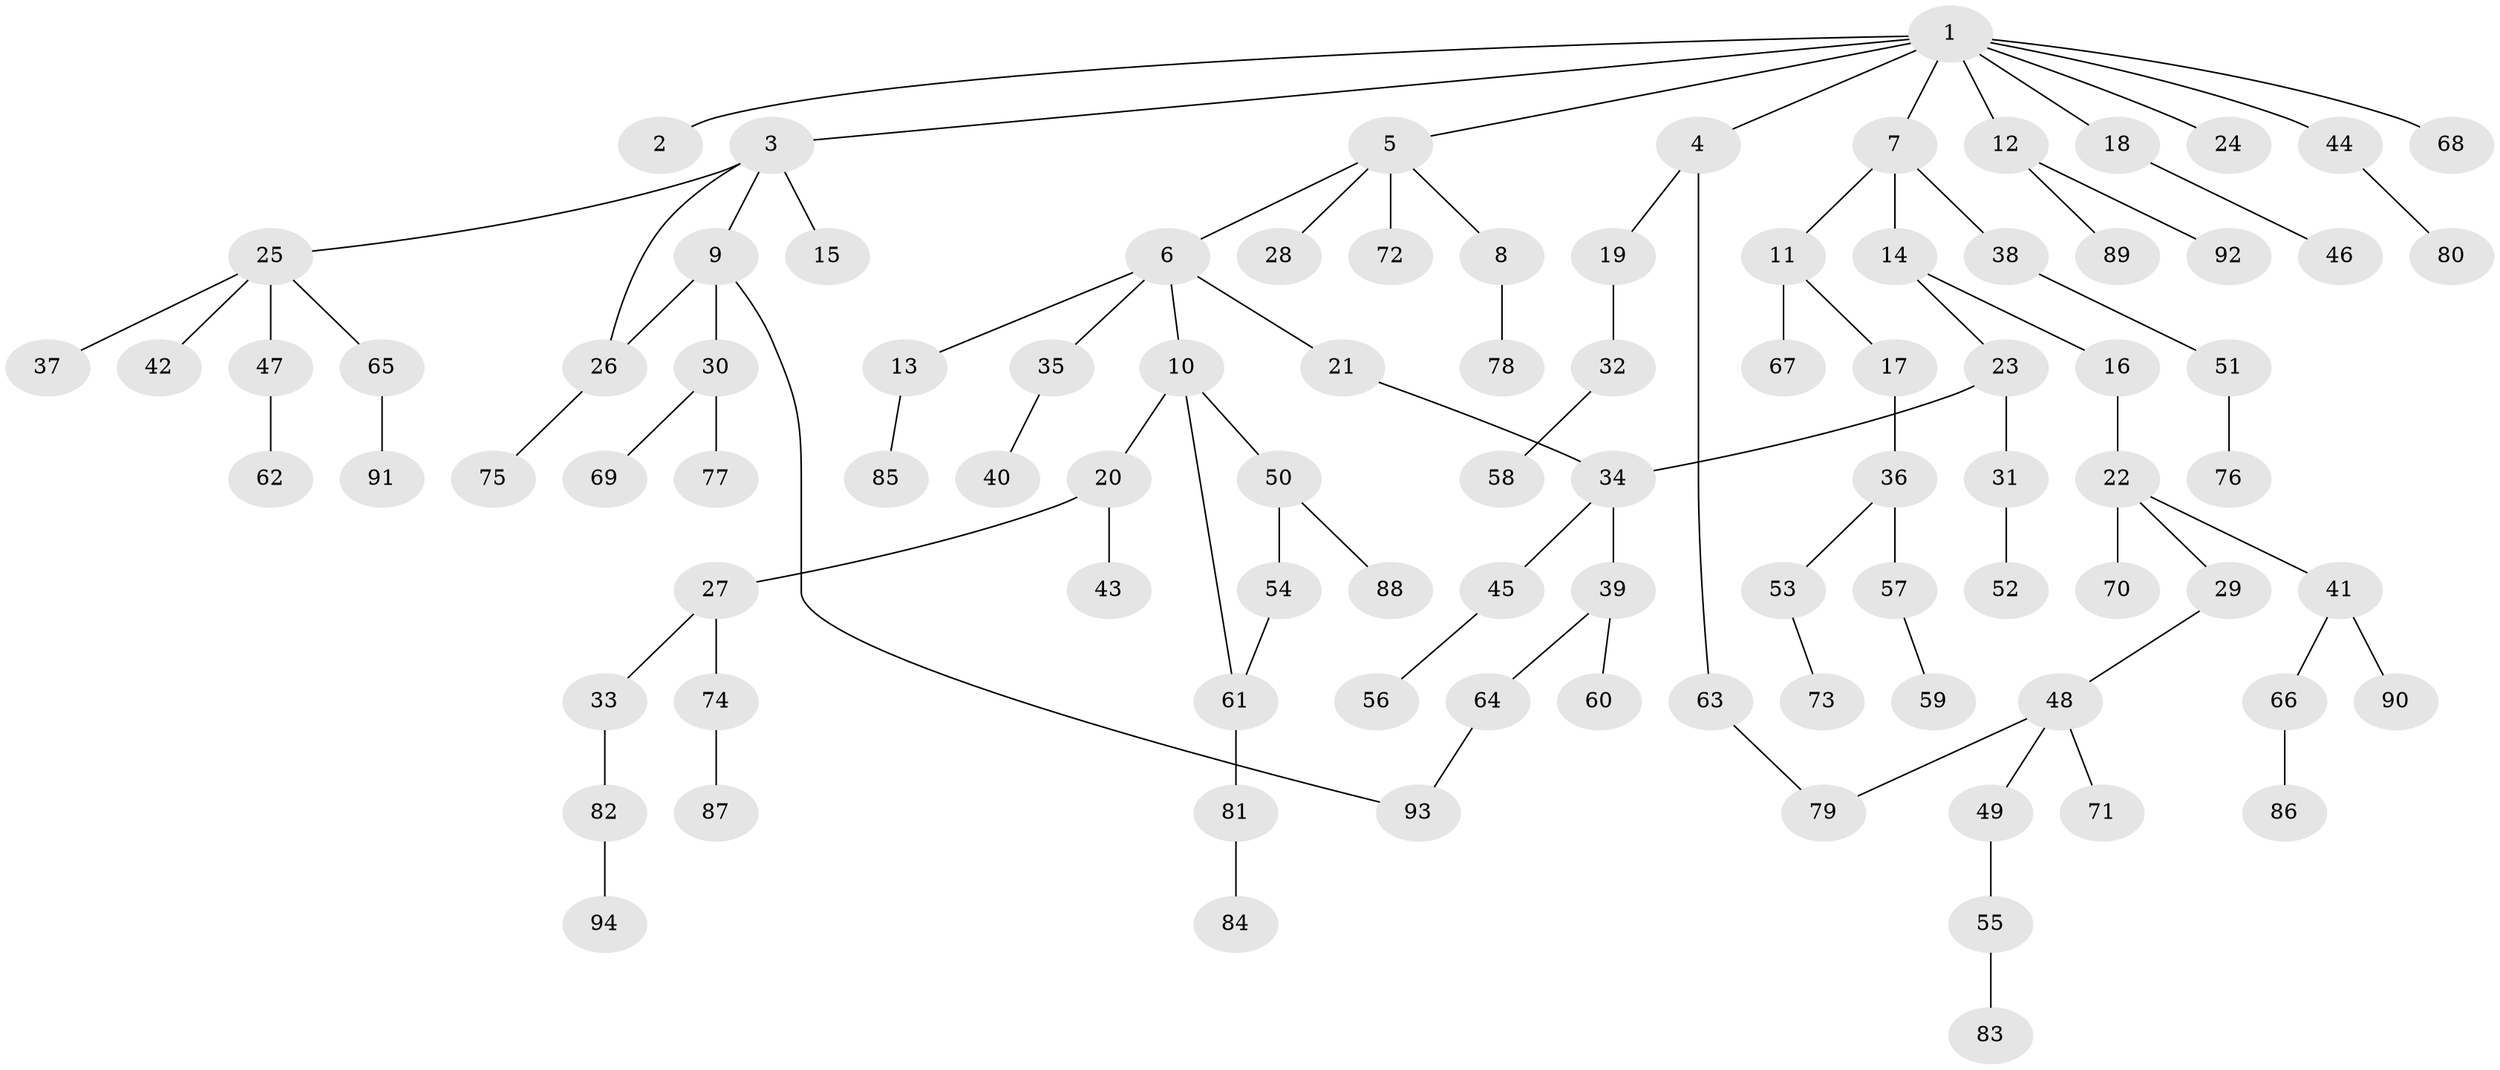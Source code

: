 // Generated by graph-tools (version 1.1) at 2025/01/03/09/25 03:01:09]
// undirected, 94 vertices, 98 edges
graph export_dot {
graph [start="1"]
  node [color=gray90,style=filled];
  1;
  2;
  3;
  4;
  5;
  6;
  7;
  8;
  9;
  10;
  11;
  12;
  13;
  14;
  15;
  16;
  17;
  18;
  19;
  20;
  21;
  22;
  23;
  24;
  25;
  26;
  27;
  28;
  29;
  30;
  31;
  32;
  33;
  34;
  35;
  36;
  37;
  38;
  39;
  40;
  41;
  42;
  43;
  44;
  45;
  46;
  47;
  48;
  49;
  50;
  51;
  52;
  53;
  54;
  55;
  56;
  57;
  58;
  59;
  60;
  61;
  62;
  63;
  64;
  65;
  66;
  67;
  68;
  69;
  70;
  71;
  72;
  73;
  74;
  75;
  76;
  77;
  78;
  79;
  80;
  81;
  82;
  83;
  84;
  85;
  86;
  87;
  88;
  89;
  90;
  91;
  92;
  93;
  94;
  1 -- 2;
  1 -- 3;
  1 -- 4;
  1 -- 5;
  1 -- 7;
  1 -- 12;
  1 -- 18;
  1 -- 24;
  1 -- 44;
  1 -- 68;
  3 -- 9;
  3 -- 15;
  3 -- 25;
  3 -- 26;
  4 -- 19;
  4 -- 63;
  5 -- 6;
  5 -- 8;
  5 -- 28;
  5 -- 72;
  6 -- 10;
  6 -- 13;
  6 -- 21;
  6 -- 35;
  7 -- 11;
  7 -- 14;
  7 -- 38;
  8 -- 78;
  9 -- 30;
  9 -- 93;
  9 -- 26;
  10 -- 20;
  10 -- 50;
  10 -- 61;
  11 -- 17;
  11 -- 67;
  12 -- 89;
  12 -- 92;
  13 -- 85;
  14 -- 16;
  14 -- 23;
  16 -- 22;
  17 -- 36;
  18 -- 46;
  19 -- 32;
  20 -- 27;
  20 -- 43;
  21 -- 34;
  22 -- 29;
  22 -- 41;
  22 -- 70;
  23 -- 31;
  23 -- 34;
  25 -- 37;
  25 -- 42;
  25 -- 47;
  25 -- 65;
  26 -- 75;
  27 -- 33;
  27 -- 74;
  29 -- 48;
  30 -- 69;
  30 -- 77;
  31 -- 52;
  32 -- 58;
  33 -- 82;
  34 -- 39;
  34 -- 45;
  35 -- 40;
  36 -- 53;
  36 -- 57;
  38 -- 51;
  39 -- 60;
  39 -- 64;
  41 -- 66;
  41 -- 90;
  44 -- 80;
  45 -- 56;
  47 -- 62;
  48 -- 49;
  48 -- 71;
  48 -- 79;
  49 -- 55;
  50 -- 54;
  50 -- 88;
  51 -- 76;
  53 -- 73;
  54 -- 61;
  55 -- 83;
  57 -- 59;
  61 -- 81;
  63 -- 79;
  64 -- 93;
  65 -- 91;
  66 -- 86;
  74 -- 87;
  81 -- 84;
  82 -- 94;
}
